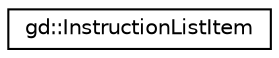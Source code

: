 digraph "Graphical Class Hierarchy"
{
  edge [fontname="Helvetica",fontsize="10",labelfontname="Helvetica",labelfontsize="10"];
  node [fontname="Helvetica",fontsize="10",shape=record];
  rankdir="LR";
  Node1 [label="gd::InstructionListItem",height=0.2,width=0.4,color="black", fillcolor="white", style="filled",URL="$classgd_1_1_instruction_list_item.html",tooltip="Used to indicate to EventsEditorItemsAreas that an instruction list is displayed somewhere. "];
}
